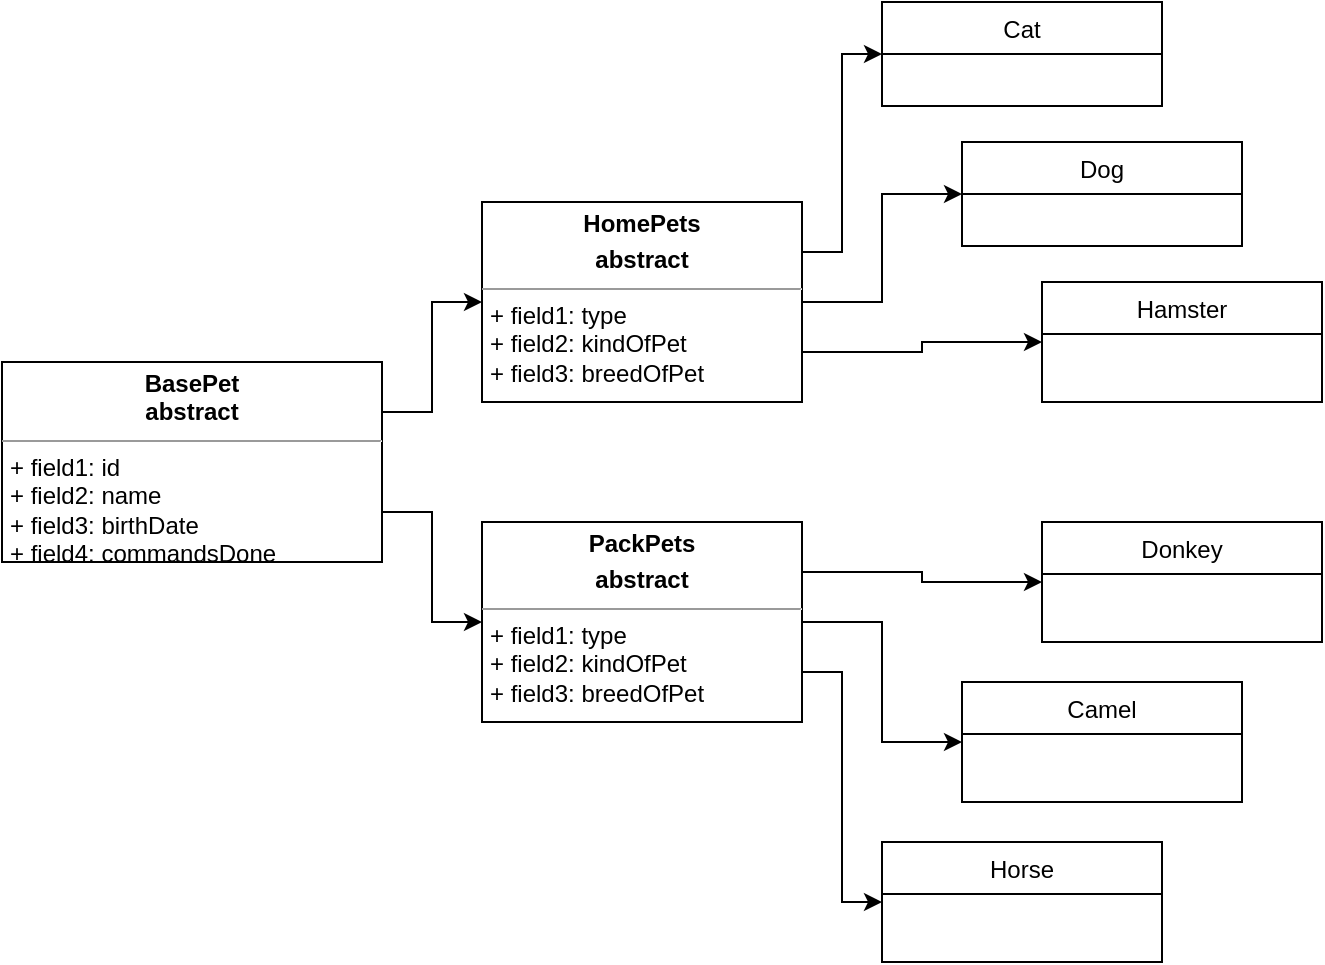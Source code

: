 <mxfile version="20.7.4" type="device"><diagram name="Page-1" id="2ca16b54-16f6-2749-3443-fa8db7711227"><mxGraphModel dx="1036" dy="606" grid="1" gridSize="10" guides="1" tooltips="1" connect="1" arrows="1" fold="1" page="1" pageScale="1" pageWidth="1100" pageHeight="850" background="none" math="0" shadow="0"><root><mxCell id="0"/><mxCell id="1" parent="0"/><mxCell id="rhZb2tm95ZidqpGhhRve-16" style="edgeStyle=orthogonalEdgeStyle;rounded=0;orthogonalLoop=1;jettySize=auto;html=1;exitX=1;exitY=0.75;exitDx=0;exitDy=0;entryX=0;entryY=0.5;entryDx=0;entryDy=0;" edge="1" parent="1" source="rhZb2tm95ZidqpGhhRve-11" target="rhZb2tm95ZidqpGhhRve-15"><mxGeometry relative="1" as="geometry"/></mxCell><mxCell id="rhZb2tm95ZidqpGhhRve-17" style="edgeStyle=orthogonalEdgeStyle;rounded=0;orthogonalLoop=1;jettySize=auto;html=1;exitX=1;exitY=0.25;exitDx=0;exitDy=0;entryX=0;entryY=0.5;entryDx=0;entryDy=0;" edge="1" parent="1" source="rhZb2tm95ZidqpGhhRve-11" target="rhZb2tm95ZidqpGhhRve-12"><mxGeometry relative="1" as="geometry"/></mxCell><mxCell id="rhZb2tm95ZidqpGhhRve-11" value="&lt;p style=&quot;margin:0px;margin-top:4px;text-align:center;&quot;&gt;&lt;b&gt;BasePet&lt;br&gt;abstract&lt;/b&gt;&lt;/p&gt;&lt;hr size=&quot;1&quot;&gt;&lt;p style=&quot;margin:0px;margin-left:4px;&quot;&gt;+ field1: id&lt;br&gt;+ field2: name&lt;/p&gt;&lt;p style=&quot;margin:0px;margin-left:4px;&quot;&gt;+ field3: birthDate&lt;/p&gt;&lt;p style=&quot;margin:0px;margin-left:4px;&quot;&gt;+ field4: commandsDone&lt;/p&gt;" style="verticalAlign=top;align=left;overflow=fill;fontSize=12;fontFamily=Helvetica;html=1;" vertex="1" parent="1"><mxGeometry x="40" y="360" width="190" height="100" as="geometry"/></mxCell><mxCell id="rhZb2tm95ZidqpGhhRve-24" style="edgeStyle=orthogonalEdgeStyle;rounded=0;orthogonalLoop=1;jettySize=auto;html=1;exitX=1;exitY=0.25;exitDx=0;exitDy=0;entryX=0;entryY=0.5;entryDx=0;entryDy=0;" edge="1" parent="1" source="rhZb2tm95ZidqpGhhRve-12" target="rhZb2tm95ZidqpGhhRve-20"><mxGeometry relative="1" as="geometry"/></mxCell><mxCell id="rhZb2tm95ZidqpGhhRve-27" style="edgeStyle=orthogonalEdgeStyle;rounded=0;orthogonalLoop=1;jettySize=auto;html=1;exitX=1;exitY=0.5;exitDx=0;exitDy=0;entryX=0;entryY=0.5;entryDx=0;entryDy=0;" edge="1" parent="1" source="rhZb2tm95ZidqpGhhRve-12" target="rhZb2tm95ZidqpGhhRve-25"><mxGeometry relative="1" as="geometry"/></mxCell><mxCell id="rhZb2tm95ZidqpGhhRve-28" style="edgeStyle=orthogonalEdgeStyle;rounded=0;orthogonalLoop=1;jettySize=auto;html=1;exitX=1;exitY=0.75;exitDx=0;exitDy=0;entryX=0;entryY=0.5;entryDx=0;entryDy=0;" edge="1" parent="1" source="rhZb2tm95ZidqpGhhRve-12" target="rhZb2tm95ZidqpGhhRve-26"><mxGeometry relative="1" as="geometry"/></mxCell><mxCell id="rhZb2tm95ZidqpGhhRve-12" value="&lt;p style=&quot;margin:0px;margin-top:4px;text-align:center;&quot;&gt;&lt;b&gt;HomePets&lt;/b&gt;&lt;/p&gt;&lt;p style=&quot;margin:0px;margin-top:4px;text-align:center;&quot;&gt;&lt;b&gt;abstract&lt;/b&gt;&lt;/p&gt;&lt;hr size=&quot;1&quot;&gt;&lt;p style=&quot;margin:0px;margin-left:4px;&quot;&gt;+ field1: type&lt;/p&gt;&lt;p style=&quot;margin:0px;margin-left:4px;&quot;&gt;+ field2: kindOfPet&lt;/p&gt;&lt;p style=&quot;margin:0px;margin-left:4px;&quot;&gt;+ field3: breedOfPet&lt;/p&gt;" style="verticalAlign=top;align=left;overflow=fill;fontSize=12;fontFamily=Helvetica;html=1;glass=0;shadow=0;imageHeight=24;imageAspect=1;" vertex="1" parent="1"><mxGeometry x="280" y="280" width="160" height="100" as="geometry"/></mxCell><mxCell id="rhZb2tm95ZidqpGhhRve-32" style="edgeStyle=orthogonalEdgeStyle;rounded=0;orthogonalLoop=1;jettySize=auto;html=1;exitX=1;exitY=0.25;exitDx=0;exitDy=0;entryX=0;entryY=0.5;entryDx=0;entryDy=0;" edge="1" parent="1" source="rhZb2tm95ZidqpGhhRve-15" target="rhZb2tm95ZidqpGhhRve-31"><mxGeometry relative="1" as="geometry"/></mxCell><mxCell id="rhZb2tm95ZidqpGhhRve-33" style="edgeStyle=orthogonalEdgeStyle;rounded=0;orthogonalLoop=1;jettySize=auto;html=1;exitX=1;exitY=0.5;exitDx=0;exitDy=0;entryX=0;entryY=0.5;entryDx=0;entryDy=0;" edge="1" parent="1" source="rhZb2tm95ZidqpGhhRve-15" target="rhZb2tm95ZidqpGhhRve-30"><mxGeometry relative="1" as="geometry"/></mxCell><mxCell id="rhZb2tm95ZidqpGhhRve-34" style="edgeStyle=orthogonalEdgeStyle;rounded=0;orthogonalLoop=1;jettySize=auto;html=1;exitX=1;exitY=0.75;exitDx=0;exitDy=0;entryX=0;entryY=0.5;entryDx=0;entryDy=0;" edge="1" parent="1" source="rhZb2tm95ZidqpGhhRve-15" target="rhZb2tm95ZidqpGhhRve-29"><mxGeometry relative="1" as="geometry"/></mxCell><mxCell id="rhZb2tm95ZidqpGhhRve-15" value="&lt;p style=&quot;margin:0px;margin-top:4px;text-align:center;&quot;&gt;&lt;b&gt;PackPets&lt;/b&gt;&lt;/p&gt;&lt;p style=&quot;margin:0px;margin-top:4px;text-align:center;&quot;&gt;&lt;b&gt;abstract&lt;/b&gt;&lt;/p&gt;&lt;hr size=&quot;1&quot;&gt;&lt;p style=&quot;margin:0px;margin-left:4px;&quot;&gt;+ field1: type&lt;/p&gt;&lt;p style=&quot;margin:0px;margin-left:4px;&quot;&gt;+ field2: kindOfPet&lt;/p&gt;&lt;p style=&quot;margin:0px;margin-left:4px;&quot;&gt;+ field3: breedOfPet&lt;/p&gt;" style="verticalAlign=top;align=left;overflow=fill;fontSize=12;fontFamily=Helvetica;html=1;glass=0;shadow=0;imageHeight=24;imageAspect=1;" vertex="1" parent="1"><mxGeometry x="280" y="440" width="160" height="100" as="geometry"/></mxCell><mxCell id="rhZb2tm95ZidqpGhhRve-19" style="edgeStyle=orthogonalEdgeStyle;rounded=0;orthogonalLoop=1;jettySize=auto;html=1;exitX=0.5;exitY=1;exitDx=0;exitDy=0;" edge="1" parent="1"><mxGeometry relative="1" as="geometry"><mxPoint x="575" y="520" as="sourcePoint"/><mxPoint x="575" y="520" as="targetPoint"/></mxGeometry></mxCell><mxCell id="rhZb2tm95ZidqpGhhRve-20" value="Cat" style="swimlane;fontStyle=0;childLayout=stackLayout;horizontal=1;startSize=26;fillColor=none;horizontalStack=0;resizeParent=1;resizeParentMax=0;resizeLast=0;collapsible=1;marginBottom=0;shadow=0;glass=0;sketch=0;" vertex="1" parent="1"><mxGeometry x="480" y="180" width="140" height="52" as="geometry"/></mxCell><mxCell id="rhZb2tm95ZidqpGhhRve-25" value="Dog" style="swimlane;fontStyle=0;childLayout=stackLayout;horizontal=1;startSize=26;fillColor=none;horizontalStack=0;resizeParent=1;resizeParentMax=0;resizeLast=0;collapsible=1;marginBottom=0;shadow=0;glass=0;sketch=0;" vertex="1" parent="1"><mxGeometry x="520" y="250" width="140" height="52" as="geometry"/></mxCell><mxCell id="rhZb2tm95ZidqpGhhRve-26" value="Hamster" style="swimlane;fontStyle=0;childLayout=stackLayout;horizontal=1;startSize=26;fillColor=none;horizontalStack=0;resizeParent=1;resizeParentMax=0;resizeLast=0;collapsible=1;marginBottom=0;shadow=0;glass=0;sketch=0;" vertex="1" parent="1"><mxGeometry x="560" y="320" width="140" height="60" as="geometry"/></mxCell><mxCell id="rhZb2tm95ZidqpGhhRve-29" value="Horse" style="swimlane;fontStyle=0;childLayout=stackLayout;horizontal=1;startSize=26;fillColor=none;horizontalStack=0;resizeParent=1;resizeParentMax=0;resizeLast=0;collapsible=1;marginBottom=0;shadow=0;glass=0;sketch=0;" vertex="1" parent="1"><mxGeometry x="480" y="600" width="140" height="60" as="geometry"/></mxCell><mxCell id="rhZb2tm95ZidqpGhhRve-30" value="Camel" style="swimlane;fontStyle=0;childLayout=stackLayout;horizontal=1;startSize=26;fillColor=none;horizontalStack=0;resizeParent=1;resizeParentMax=0;resizeLast=0;collapsible=1;marginBottom=0;shadow=0;glass=0;sketch=0;" vertex="1" parent="1"><mxGeometry x="520" y="520" width="140" height="60" as="geometry"/></mxCell><mxCell id="rhZb2tm95ZidqpGhhRve-31" value="Donkey" style="swimlane;fontStyle=0;childLayout=stackLayout;horizontal=1;startSize=26;fillColor=none;horizontalStack=0;resizeParent=1;resizeParentMax=0;resizeLast=0;collapsible=1;marginBottom=0;shadow=0;glass=0;sketch=0;" vertex="1" parent="1"><mxGeometry x="560" y="440" width="140" height="60" as="geometry"/></mxCell></root></mxGraphModel></diagram></mxfile>